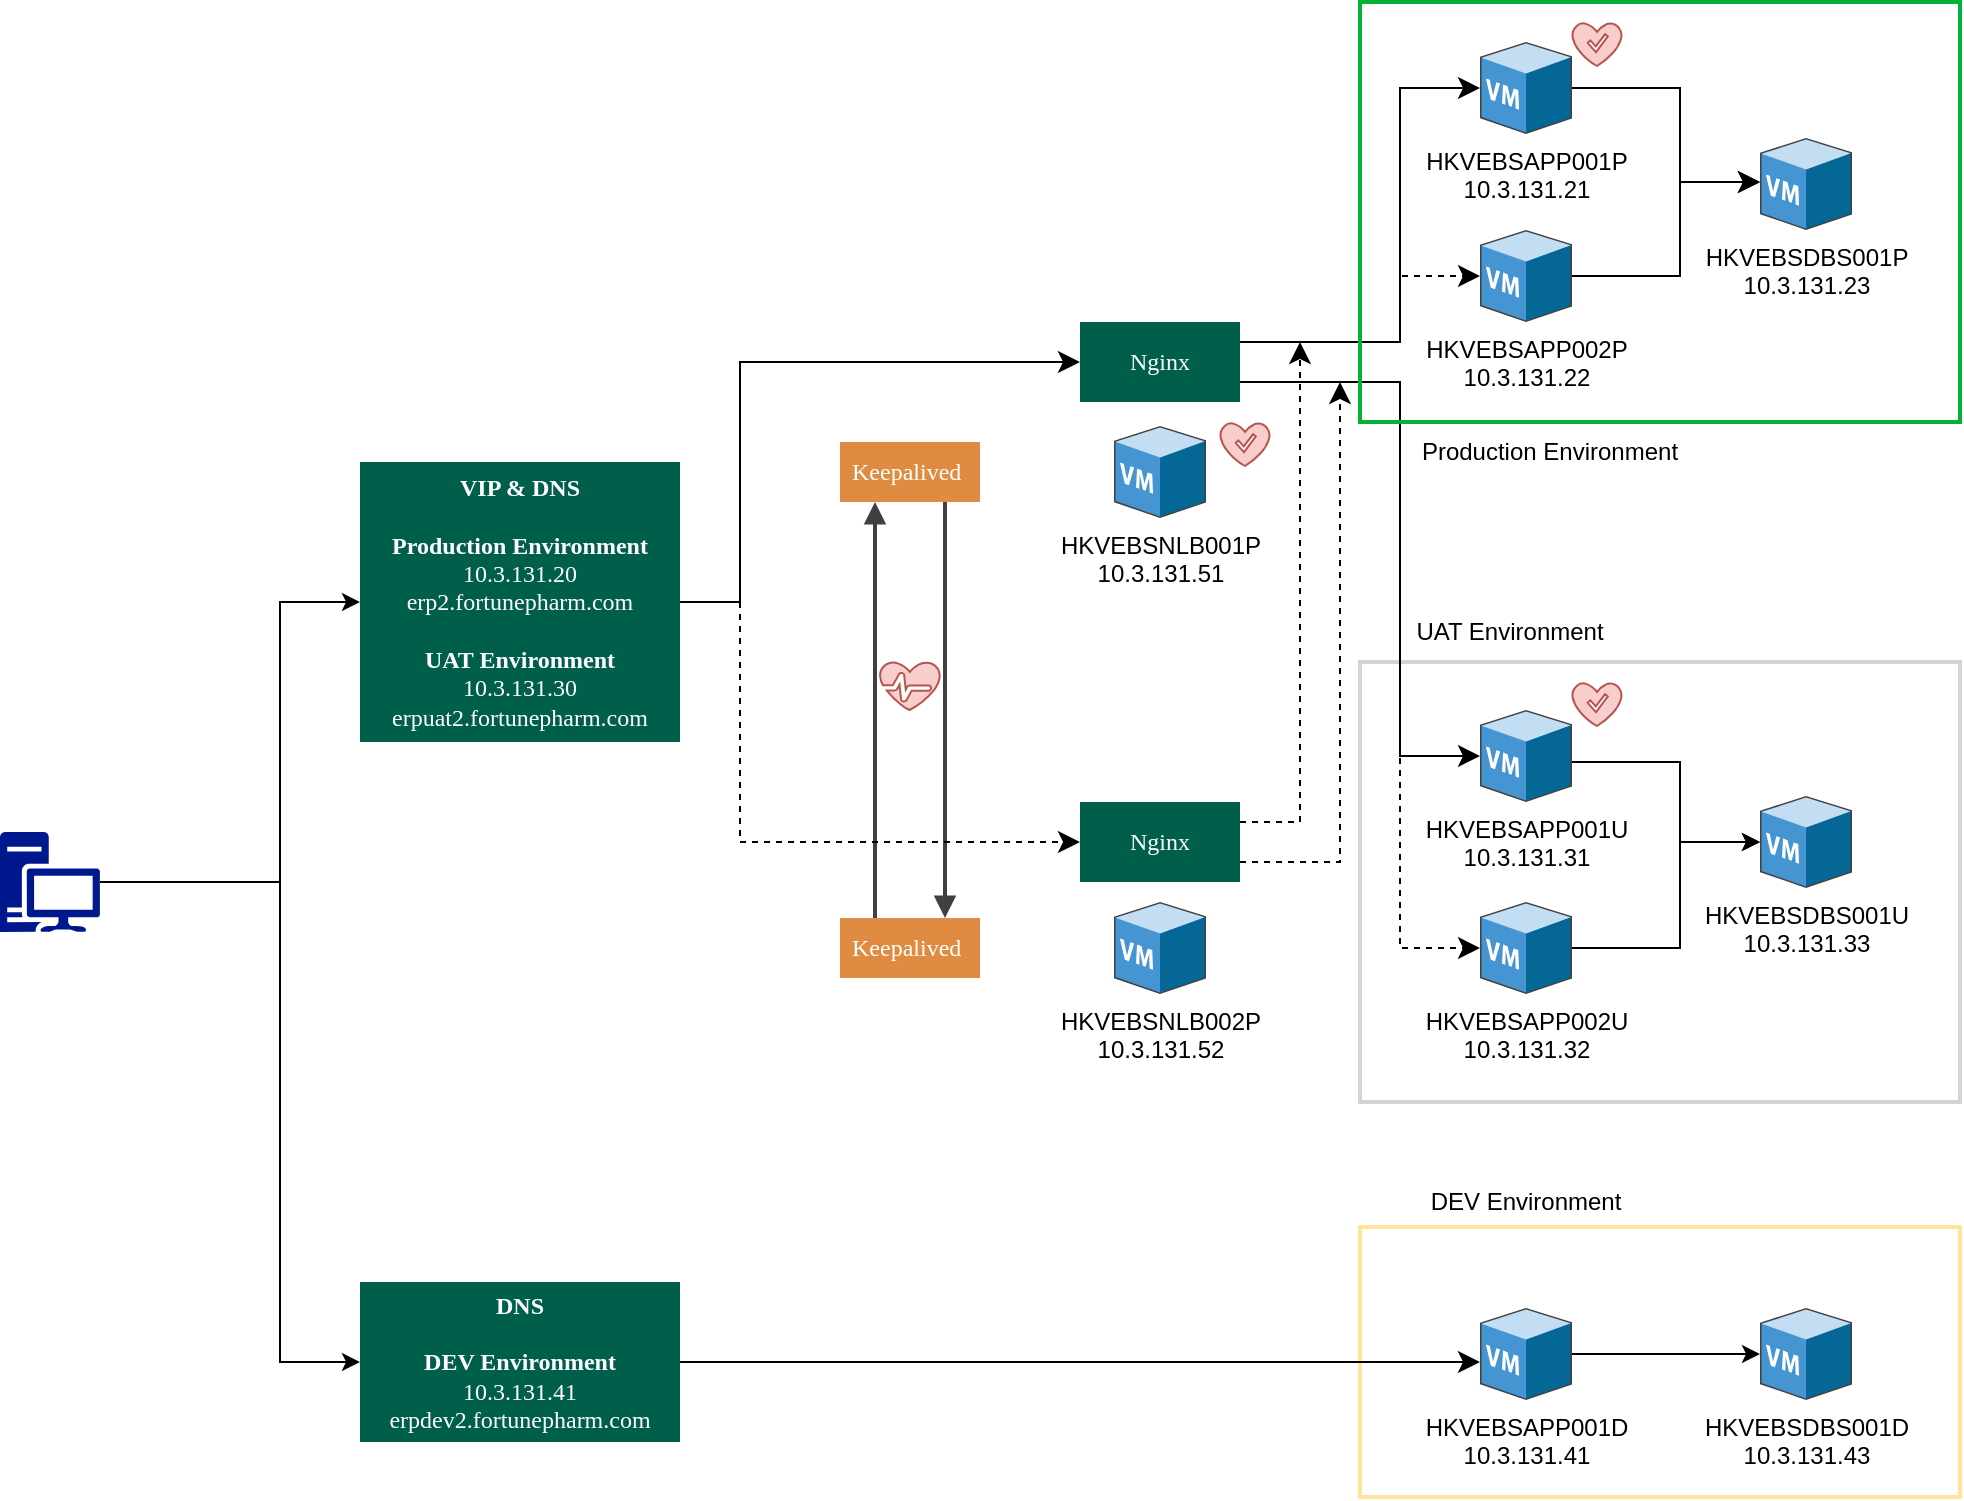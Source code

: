 <mxfile version="27.1.5">
  <diagram name="Page-1" id="8VxB4BbqgODA6P-S_9Hg">
    <mxGraphModel dx="1251" dy="660" grid="1" gridSize="10" guides="1" tooltips="1" connect="1" arrows="1" fold="1" page="1" pageScale="1" pageWidth="1169" pageHeight="827" math="0" shadow="0">
      <root>
        <mxCell id="0" />
        <mxCell id="1" parent="0" />
        <mxCell id="eBox8F9J_3k4DlokBTBl-56" value="" style="rounded=0;whiteSpace=wrap;html=1;strokeWidth=2;strokeColor=#FFE599;fillColor=none;" parent="1" vertex="1">
          <mxGeometry x="780" y="652.5" width="300" height="135" as="geometry" />
        </mxCell>
        <mxCell id="eBox8F9J_3k4DlokBTBl-44" value="" style="rounded=0;whiteSpace=wrap;html=1;fillColor=none;strokeColor=#d3d3d3;strokeWidth=2;" parent="1" vertex="1">
          <mxGeometry x="780" y="370" width="300" height="220" as="geometry" />
        </mxCell>
        <mxCell id="eBox8F9J_3k4DlokBTBl-2" value="&lt;div style=&quot;&quot;&gt;&lt;span style=&quot;background-color: transparent; color: light-dark(rgb(255, 255, 255), rgb(18, 18, 18));&quot;&gt;&lt;b&gt;VIP &amp;amp; DNS&lt;br&gt;&lt;br&gt;Production Environment&lt;/b&gt;&lt;/span&gt;&lt;/div&gt;&lt;div style=&quot;&quot;&gt;&lt;span style=&quot;background-color: transparent; color: light-dark(rgb(255, 255, 255), rgb(18, 18, 18));&quot;&gt;10.3.131.20&lt;/span&gt;&lt;/div&gt;&lt;div&gt;erp2.fortunepharm.com&lt;br&gt;&lt;br&gt;&lt;/div&gt;&lt;div&gt;&lt;div&gt;&lt;span style=&quot;background-color: transparent; color: light-dark(rgb(255, 255, 255), rgb(18, 18, 18));&quot;&gt;&lt;b&gt;UAT Environment&lt;/b&gt;&lt;/span&gt;&lt;/div&gt;&lt;div&gt;10.3.131.30&lt;br&gt;erpuat2.fortunepharm.com&lt;/div&gt;&lt;/div&gt;" style="align=center;verticalAlign=middle;fontFamily=Tahoma;fillColor=#005f4b;strokeColor=none;fontColor=#ffffff;strokeWidth=2;html=1;whiteSpace=wrap;spacing=6;fontStyle=0" parent="1" vertex="1">
          <mxGeometry x="280" y="270" width="160" height="140" as="geometry" />
        </mxCell>
        <mxCell id="eBox8F9J_3k4DlokBTBl-4" value="Keepalived" style="align=left;verticalAlign=middle;fontFamily=Tahoma;fillColor=#df8c42;strokeColor=none;fontColor=#ffffff;strokeWidth=2;html=1;whiteSpace=wrap;spacing=6;fontStyle=0" parent="1" vertex="1">
          <mxGeometry x="520" y="260" width="70" height="30" as="geometry" />
        </mxCell>
        <mxCell id="eBox8F9J_3k4DlokBTBl-5" value="Keepalived" style="align=left;verticalAlign=middle;fontFamily=Tahoma;fillColor=#df8c42;strokeColor=none;fontColor=#ffffff;strokeWidth=2;html=1;whiteSpace=wrap;spacing=6;fontStyle=0" parent="1" vertex="1">
          <mxGeometry x="520" y="498" width="70" height="30" as="geometry" />
        </mxCell>
        <mxCell id="eBox8F9J_3k4DlokBTBl-6" value="&lt;div&gt;&lt;span style=&quot;background-color: transparent; color: light-dark(rgb(0, 0, 0), rgb(255, 255, 255));&quot;&gt;HKVEBSNLB001P&lt;/span&gt;&lt;/div&gt;&lt;div&gt;&lt;span style=&quot;background-color: transparent; color: light-dark(rgb(0, 0, 0), rgb(255, 255, 255));&quot;&gt;10.3.131.51&lt;/span&gt;&lt;/div&gt;" style="sketch=0;shadow=0;dashed=0;html=1;labelPosition=center;verticalLabelPosition=bottom;verticalAlign=top;align=center;outlineConnect=0;shape=mxgraph.veeam.3d.virtual_machine;" parent="1" vertex="1">
          <mxGeometry x="657" y="252" width="46" height="46" as="geometry" />
        </mxCell>
        <mxCell id="eBox8F9J_3k4DlokBTBl-7" value="&lt;div&gt;&lt;span style=&quot;background-color: transparent; color: light-dark(rgb(0, 0, 0), rgb(255, 255, 255));&quot;&gt;HKVEBSNLB002P&lt;/span&gt;&lt;/div&gt;&lt;div&gt;&lt;span style=&quot;background-color: transparent; color: light-dark(rgb(0, 0, 0), rgb(255, 255, 255));&quot;&gt;10.3.131.52&lt;/span&gt;&lt;/div&gt;" style="sketch=0;shadow=0;dashed=0;html=1;labelPosition=center;verticalLabelPosition=bottom;verticalAlign=top;align=center;outlineConnect=0;shape=mxgraph.veeam.3d.virtual_machine;" parent="1" vertex="1">
          <mxGeometry x="657" y="490" width="46" height="46" as="geometry" />
        </mxCell>
        <mxCell id="eBox8F9J_3k4DlokBTBl-8" value="" style="edgeStyle=none;rounded=0;html=1;entryX=0.25;entryY=1;jettySize=auto;orthogonalLoop=1;strokeColor=#404040;strokeWidth=2;fontColor=#000000;jumpStyle=none;endArrow=block;endFill=1;startArrow=none;exitX=0.25;exitY=0;exitDx=0;exitDy=0;entryDx=0;entryDy=0;" parent="1" source="eBox8F9J_3k4DlokBTBl-5" target="eBox8F9J_3k4DlokBTBl-4" edge="1">
          <mxGeometry width="100" relative="1" as="geometry">
            <mxPoint x="240" y="430" as="sourcePoint" />
            <mxPoint x="340" y="430" as="targetPoint" />
          </mxGeometry>
        </mxCell>
        <mxCell id="eBox8F9J_3k4DlokBTBl-9" value="" style="edgeStyle=none;rounded=0;html=1;entryX=0.75;entryY=0;jettySize=auto;orthogonalLoop=1;strokeColor=#404040;strokeWidth=2;fontColor=#000000;jumpStyle=none;endArrow=block;endFill=1;startArrow=none;exitX=0.75;exitY=1;exitDx=0;exitDy=0;entryDx=0;entryDy=0;" parent="1" source="eBox8F9J_3k4DlokBTBl-4" target="eBox8F9J_3k4DlokBTBl-5" edge="1">
          <mxGeometry width="100" relative="1" as="geometry">
            <mxPoint x="550" y="390" as="sourcePoint" />
            <mxPoint x="550" y="310" as="targetPoint" />
          </mxGeometry>
        </mxCell>
        <mxCell id="eBox8F9J_3k4DlokBTBl-10" value="" style="verticalLabelPosition=bottom;html=1;verticalAlign=top;align=center;strokeColor=#b85450;fillColor=#f8cecc;shape=mxgraph.azure.health_monitoring;" parent="1" vertex="1">
          <mxGeometry x="540" y="370" width="30" height="24" as="geometry" />
        </mxCell>
        <mxCell id="eBox8F9J_3k4DlokBTBl-13" value="" style="endArrow=classic;html=1;rounded=0;exitX=1;exitY=0.5;exitDx=0;exitDy=0;exitPerimeter=0;entryX=0;entryY=0.5;entryDx=0;entryDy=0;" parent="1" source="eBox8F9J_3k4DlokBTBl-63" target="eBox8F9J_3k4DlokBTBl-2" edge="1">
          <mxGeometry width="50" height="50" relative="1" as="geometry">
            <mxPoint x="220" y="340" as="sourcePoint" />
            <mxPoint x="560" y="380" as="targetPoint" />
            <Array as="points">
              <mxPoint x="240" y="480" />
              <mxPoint x="240" y="340" />
            </Array>
          </mxGeometry>
        </mxCell>
        <mxCell id="eBox8F9J_3k4DlokBTBl-15" value="" style="edgeStyle=elbowEdgeStyle;elbow=horizontal;endArrow=classic;html=1;curved=0;rounded=0;endSize=8;startSize=8;entryX=0;entryY=0.5;entryDx=0;entryDy=0;" parent="1" target="eBox8F9J_3k4DlokBTBl-17" edge="1">
          <mxGeometry width="50" height="50" relative="1" as="geometry">
            <mxPoint x="440" y="340" as="sourcePoint" />
            <mxPoint x="600" y="220" as="targetPoint" />
            <Array as="points">
              <mxPoint x="470" y="270" />
            </Array>
          </mxGeometry>
        </mxCell>
        <mxCell id="eBox8F9J_3k4DlokBTBl-17" value="&lt;div style=&quot;&quot;&gt;Nginx&lt;/div&gt;" style="align=center;verticalAlign=middle;fontFamily=Tahoma;fillColor=#005f4b;strokeColor=none;fontColor=#ffffff;strokeWidth=2;html=1;whiteSpace=wrap;spacing=6;fontStyle=0" parent="1" vertex="1">
          <mxGeometry x="640" y="200" width="80" height="40" as="geometry" />
        </mxCell>
        <mxCell id="eBox8F9J_3k4DlokBTBl-21" value="" style="edgeStyle=elbowEdgeStyle;elbow=horizontal;endArrow=classic;html=1;curved=0;rounded=0;endSize=8;startSize=8;entryX=0;entryY=0.5;entryDx=0;entryDy=0;exitX=1;exitY=0.5;exitDx=0;exitDy=0;dashed=1;" parent="1" source="eBox8F9J_3k4DlokBTBl-2" target="eBox8F9J_3k4DlokBTBl-22" edge="1">
          <mxGeometry width="50" height="50" relative="1" as="geometry">
            <mxPoint x="440" y="580" as="sourcePoint" />
            <mxPoint x="600" y="460" as="targetPoint" />
            <Array as="points">
              <mxPoint x="470" y="400" />
            </Array>
          </mxGeometry>
        </mxCell>
        <mxCell id="eBox8F9J_3k4DlokBTBl-22" value="&lt;div style=&quot;&quot;&gt;Nginx&lt;/div&gt;" style="align=center;verticalAlign=middle;fontFamily=Tahoma;fillColor=#005f4b;strokeColor=none;fontColor=#ffffff;strokeWidth=2;html=1;whiteSpace=wrap;spacing=6;fontStyle=0;dashed=1;" parent="1" vertex="1">
          <mxGeometry x="640" y="440" width="80" height="40" as="geometry" />
        </mxCell>
        <mxCell id="eBox8F9J_3k4DlokBTBl-24" value="&lt;div&gt;HKVEBSAPP001P&lt;/div&gt;&lt;div&gt;10.3.131.21&lt;/div&gt;" style="sketch=0;shadow=0;dashed=0;html=1;labelPosition=center;verticalLabelPosition=bottom;verticalAlign=top;align=center;outlineConnect=0;shape=mxgraph.veeam.3d.virtual_machine;" parent="1" vertex="1">
          <mxGeometry x="840" y="60" width="46" height="46" as="geometry" />
        </mxCell>
        <mxCell id="eBox8F9J_3k4DlokBTBl-25" value="&lt;div&gt;HKVEBSAPP002P&lt;/div&gt;&lt;div&gt;10.3.131.22&lt;/div&gt;" style="sketch=0;shadow=0;dashed=0;html=1;labelPosition=center;verticalLabelPosition=bottom;verticalAlign=top;align=center;outlineConnect=0;shape=mxgraph.veeam.3d.virtual_machine;" parent="1" vertex="1">
          <mxGeometry x="840" y="154" width="46" height="46" as="geometry" />
        </mxCell>
        <mxCell id="eBox8F9J_3k4DlokBTBl-39" value="" style="edgeStyle=orthogonalEdgeStyle;rounded=0;orthogonalLoop=1;jettySize=auto;html=1;" parent="1" source="eBox8F9J_3k4DlokBTBl-26" target="eBox8F9J_3k4DlokBTBl-34" edge="1">
          <mxGeometry relative="1" as="geometry">
            <Array as="points">
              <mxPoint x="940" y="420" />
              <mxPoint x="940" y="460" />
            </Array>
          </mxGeometry>
        </mxCell>
        <mxCell id="eBox8F9J_3k4DlokBTBl-26" value="&lt;div&gt;HKVEBSAPP001U&lt;/div&gt;&lt;div&gt;10.3.131.31&lt;/div&gt;" style="sketch=0;shadow=0;dashed=0;html=1;labelPosition=center;verticalLabelPosition=bottom;verticalAlign=top;align=center;outlineConnect=0;shape=mxgraph.veeam.3d.virtual_machine;" parent="1" vertex="1">
          <mxGeometry x="840" y="394" width="46" height="46" as="geometry" />
        </mxCell>
        <mxCell id="eBox8F9J_3k4DlokBTBl-38" value="" style="edgeStyle=orthogonalEdgeStyle;rounded=0;orthogonalLoop=1;jettySize=auto;html=1;" parent="1" source="eBox8F9J_3k4DlokBTBl-27" target="eBox8F9J_3k4DlokBTBl-34" edge="1">
          <mxGeometry relative="1" as="geometry">
            <Array as="points">
              <mxPoint x="940" y="513" />
              <mxPoint x="940" y="460" />
            </Array>
          </mxGeometry>
        </mxCell>
        <mxCell id="eBox8F9J_3k4DlokBTBl-27" value="&lt;div&gt;HKVEBSAPP002U&lt;/div&gt;&lt;div&gt;10.3.131.32&lt;/div&gt;" style="sketch=0;shadow=0;dashed=0;html=1;labelPosition=center;verticalLabelPosition=bottom;verticalAlign=top;align=center;outlineConnect=0;shape=mxgraph.veeam.3d.virtual_machine;" parent="1" vertex="1">
          <mxGeometry x="840" y="490" width="46" height="46" as="geometry" />
        </mxCell>
        <mxCell id="eBox8F9J_3k4DlokBTBl-28" value="" style="edgeStyle=elbowEdgeStyle;elbow=horizontal;endArrow=classic;html=1;curved=0;rounded=0;endSize=8;startSize=8;" parent="1" target="eBox8F9J_3k4DlokBTBl-24" edge="1">
          <mxGeometry width="50" height="50" relative="1" as="geometry">
            <mxPoint x="720" y="210" as="sourcePoint" />
            <mxPoint x="780" y="220" as="targetPoint" />
            <Array as="points">
              <mxPoint x="800" y="190" />
            </Array>
          </mxGeometry>
        </mxCell>
        <mxCell id="eBox8F9J_3k4DlokBTBl-29" value="" style="edgeStyle=elbowEdgeStyle;elbow=horizontal;endArrow=classic;html=1;curved=0;rounded=0;endSize=8;startSize=8;exitX=1;exitY=0.25;exitDx=0;exitDy=0;dashed=1;" parent="1" source="eBox8F9J_3k4DlokBTBl-17" target="eBox8F9J_3k4DlokBTBl-25" edge="1">
          <mxGeometry width="50" height="50" relative="1" as="geometry">
            <mxPoint x="720" y="220" as="sourcePoint" />
            <mxPoint x="1150" y="210" as="targetPoint" />
            <Array as="points">
              <mxPoint x="800" y="240" />
            </Array>
          </mxGeometry>
        </mxCell>
        <mxCell id="eBox8F9J_3k4DlokBTBl-31" value="" style="edgeStyle=elbowEdgeStyle;elbow=horizontal;endArrow=classic;html=1;curved=0;rounded=0;endSize=8;startSize=8;exitX=1;exitY=0.75;exitDx=0;exitDy=0;" parent="1" source="eBox8F9J_3k4DlokBTBl-17" target="eBox8F9J_3k4DlokBTBl-26" edge="1">
          <mxGeometry width="50" height="50" relative="1" as="geometry">
            <mxPoint x="810" y="270" as="sourcePoint" />
            <mxPoint x="930" y="335" as="targetPoint" />
            <Array as="points">
              <mxPoint x="800" y="320" />
            </Array>
          </mxGeometry>
        </mxCell>
        <mxCell id="eBox8F9J_3k4DlokBTBl-32" value="" style="edgeStyle=elbowEdgeStyle;elbow=horizontal;endArrow=classic;html=1;curved=0;rounded=0;endSize=8;startSize=8;dashed=1;" parent="1" target="eBox8F9J_3k4DlokBTBl-27" edge="1">
          <mxGeometry width="50" height="50" relative="1" as="geometry">
            <mxPoint x="730" y="230" as="sourcePoint" />
            <mxPoint x="1100" y="415" as="targetPoint" />
            <Array as="points">
              <mxPoint x="800" y="370" />
            </Array>
          </mxGeometry>
        </mxCell>
        <mxCell id="eBox8F9J_3k4DlokBTBl-33" value="&lt;div&gt;HKVEBSDBS001P&lt;/div&gt;&lt;div&gt;10.3.131.23&lt;/div&gt;" style="sketch=0;shadow=0;dashed=0;html=1;labelPosition=center;verticalLabelPosition=bottom;verticalAlign=top;align=center;outlineConnect=0;shape=mxgraph.veeam.3d.virtual_machine;" parent="1" vertex="1">
          <mxGeometry x="980" y="108" width="46" height="46" as="geometry" />
        </mxCell>
        <mxCell id="eBox8F9J_3k4DlokBTBl-34" value="&lt;div&gt;HKVEBSDBS001U&lt;/div&gt;&lt;div&gt;10.3.131.33&lt;/div&gt;" style="sketch=0;shadow=0;dashed=0;html=1;labelPosition=center;verticalLabelPosition=bottom;verticalAlign=top;align=center;outlineConnect=0;shape=mxgraph.veeam.3d.virtual_machine;" parent="1" vertex="1">
          <mxGeometry x="980" y="437" width="46" height="46" as="geometry" />
        </mxCell>
        <mxCell id="eBox8F9J_3k4DlokBTBl-35" value="" style="edgeStyle=elbowEdgeStyle;elbow=horizontal;endArrow=classic;html=1;curved=0;rounded=0;endSize=8;startSize=8;" parent="1" source="eBox8F9J_3k4DlokBTBl-24" target="eBox8F9J_3k4DlokBTBl-33" edge="1">
          <mxGeometry width="50" height="50" relative="1" as="geometry">
            <mxPoint x="820" y="203" as="sourcePoint" />
            <mxPoint x="970" y="130" as="targetPoint" />
            <Array as="points">
              <mxPoint x="940" y="130" />
            </Array>
          </mxGeometry>
        </mxCell>
        <mxCell id="eBox8F9J_3k4DlokBTBl-36" value="" style="edgeStyle=elbowEdgeStyle;elbow=horizontal;endArrow=classic;html=1;curved=0;rounded=0;endSize=8;startSize=8;" parent="1" source="eBox8F9J_3k4DlokBTBl-25" edge="1">
          <mxGeometry width="50" height="50" relative="1" as="geometry">
            <mxPoint x="1030" y="263" as="sourcePoint" />
            <mxPoint x="980" y="130" as="targetPoint" />
            <Array as="points">
              <mxPoint x="940" y="150" />
            </Array>
          </mxGeometry>
        </mxCell>
        <mxCell id="eBox8F9J_3k4DlokBTBl-43" value="" style="rounded=0;whiteSpace=wrap;html=1;fillColor=none;strokeColor=#00B336;strokeWidth=2;" parent="1" vertex="1">
          <mxGeometry x="780" y="40" width="300" height="210" as="geometry" />
        </mxCell>
        <mxCell id="eBox8F9J_3k4DlokBTBl-41" value="" style="edgeStyle=elbowEdgeStyle;elbow=horizontal;endArrow=classic;html=1;curved=0;rounded=0;endSize=8;startSize=8;exitX=1;exitY=0.5;exitDx=0;exitDy=0;dashed=1;" parent="1" edge="1">
          <mxGeometry width="50" height="50" relative="1" as="geometry">
            <mxPoint x="720" y="450" as="sourcePoint" />
            <mxPoint x="750" y="210" as="targetPoint" />
            <Array as="points">
              <mxPoint x="750" y="430" />
            </Array>
          </mxGeometry>
        </mxCell>
        <mxCell id="eBox8F9J_3k4DlokBTBl-42" value="" style="edgeStyle=elbowEdgeStyle;elbow=horizontal;endArrow=classic;html=1;curved=0;rounded=0;endSize=8;startSize=8;exitX=1;exitY=0.75;exitDx=0;exitDy=0;dashed=1;" parent="1" source="eBox8F9J_3k4DlokBTBl-22" edge="1">
          <mxGeometry width="50" height="50" relative="1" as="geometry">
            <mxPoint x="990" y="660" as="sourcePoint" />
            <mxPoint x="770" y="230" as="targetPoint" />
            <Array as="points">
              <mxPoint x="770" y="330" />
            </Array>
          </mxGeometry>
        </mxCell>
        <mxCell id="eBox8F9J_3k4DlokBTBl-46" value="Production Environment" style="text;html=1;align=center;verticalAlign=middle;whiteSpace=wrap;rounded=0;" parent="1" vertex="1">
          <mxGeometry x="800" y="250" width="150" height="30" as="geometry" />
        </mxCell>
        <mxCell id="eBox8F9J_3k4DlokBTBl-47" value="UAT Environment" style="text;html=1;align=center;verticalAlign=middle;whiteSpace=wrap;rounded=0;" parent="1" vertex="1">
          <mxGeometry x="780" y="340" width="150" height="30" as="geometry" />
        </mxCell>
        <mxCell id="eBox8F9J_3k4DlokBTBl-49" value="" style="verticalLabelPosition=bottom;html=1;verticalAlign=top;align=center;strokeColor=#b85450;fillColor=#f8cecc;shape=mxgraph.azure.healthy;" parent="1" vertex="1">
          <mxGeometry x="886" y="50" width="25" height="22" as="geometry" />
        </mxCell>
        <mxCell id="eBox8F9J_3k4DlokBTBl-50" value="" style="verticalLabelPosition=bottom;html=1;verticalAlign=top;align=center;strokeColor=#b85450;fillColor=#f8cecc;shape=mxgraph.azure.healthy;" parent="1" vertex="1">
          <mxGeometry x="886" y="380" width="25" height="22" as="geometry" />
        </mxCell>
        <mxCell id="eBox8F9J_3k4DlokBTBl-51" value="" style="verticalLabelPosition=bottom;html=1;verticalAlign=top;align=center;strokeColor=#b85450;fillColor=#f8cecc;shape=mxgraph.azure.healthy;" parent="1" vertex="1">
          <mxGeometry x="710" y="250" width="25" height="22" as="geometry" />
        </mxCell>
        <mxCell id="eBox8F9J_3k4DlokBTBl-57" value="DEV Environment" style="text;html=1;align=center;verticalAlign=middle;whiteSpace=wrap;rounded=0;" parent="1" vertex="1">
          <mxGeometry x="788" y="625" width="150" height="30" as="geometry" />
        </mxCell>
        <mxCell id="eBox8F9J_3k4DlokBTBl-58" value="&lt;div&gt;HKVEBSAPP001D&lt;/div&gt;&lt;div&gt;10.3.131.41&lt;/div&gt;" style="sketch=0;shadow=0;dashed=0;html=1;labelPosition=center;verticalLabelPosition=bottom;verticalAlign=top;align=center;outlineConnect=0;shape=mxgraph.veeam.3d.virtual_machine;" parent="1" vertex="1">
          <mxGeometry x="840" y="693" width="46" height="46" as="geometry" />
        </mxCell>
        <mxCell id="eBox8F9J_3k4DlokBTBl-59" value="&lt;div&gt;HKVEBSDBS001D&lt;/div&gt;&lt;div&gt;10.3.131.4&lt;span style=&quot;background-color: transparent; color: light-dark(rgb(0, 0, 0), rgb(255, 255, 255));&quot;&gt;3&lt;/span&gt;&lt;/div&gt;" style="sketch=0;shadow=0;dashed=0;html=1;labelPosition=center;verticalLabelPosition=bottom;verticalAlign=top;align=center;outlineConnect=0;shape=mxgraph.veeam.3d.virtual_machine;" parent="1" vertex="1">
          <mxGeometry x="980" y="693" width="46" height="46" as="geometry" />
        </mxCell>
        <mxCell id="eBox8F9J_3k4DlokBTBl-60" value="" style="edgeStyle=orthogonalEdgeStyle;rounded=0;orthogonalLoop=1;jettySize=auto;html=1;" parent="1" source="eBox8F9J_3k4DlokBTBl-58" target="eBox8F9J_3k4DlokBTBl-59" edge="1">
          <mxGeometry relative="1" as="geometry">
            <mxPoint x="1110" y="550" as="sourcePoint" />
            <mxPoint x="1034" y="490" as="targetPoint" />
            <Array as="points">
              <mxPoint x="940" y="716" />
              <mxPoint x="940" y="716" />
            </Array>
          </mxGeometry>
        </mxCell>
        <mxCell id="eBox8F9J_3k4DlokBTBl-61" value="&lt;div style=&quot;&quot;&gt;&lt;span style=&quot;background-color: transparent; color: light-dark(rgb(255, 255, 255), rgb(18, 18, 18));&quot;&gt;&lt;b&gt;DNS&lt;br&gt;&lt;br&gt;DEV Environment&lt;/b&gt;&lt;/span&gt;&lt;/div&gt;&lt;div style=&quot;&quot;&gt;&lt;span style=&quot;background-color: transparent; color: light-dark(rgb(255, 255, 255), rgb(18, 18, 18));&quot;&gt;10.3.131.41&lt;/span&gt;&lt;/div&gt;&lt;div style=&quot;&quot;&gt;&lt;span style=&quot;background-color: transparent; color: light-dark(rgb(255, 255, 255), rgb(18, 18, 18));&quot;&gt;erpdev2.fortunepharm.com&lt;/span&gt;&lt;/div&gt;" style="align=center;verticalAlign=middle;fontFamily=Tahoma;fillColor=#005f4b;strokeColor=none;fontColor=#ffffff;strokeWidth=2;html=1;whiteSpace=wrap;spacing=6;fontStyle=0" parent="1" vertex="1">
          <mxGeometry x="280" y="680" width="160" height="80" as="geometry" />
        </mxCell>
        <mxCell id="eBox8F9J_3k4DlokBTBl-62" value="" style="edgeStyle=elbowEdgeStyle;elbow=horizontal;endArrow=classic;html=1;curved=0;rounded=0;endSize=8;startSize=8;exitX=1;exitY=0.5;exitDx=0;exitDy=0;entryX=0;entryY=0.587;entryDx=0;entryDy=0;entryPerimeter=0;" parent="1" source="eBox8F9J_3k4DlokBTBl-61" target="eBox8F9J_3k4DlokBTBl-58" edge="1">
          <mxGeometry width="50" height="50" relative="1" as="geometry">
            <mxPoint x="520" y="330" as="sourcePoint" />
            <mxPoint x="770" y="720" as="targetPoint" />
            <Array as="points">
              <mxPoint x="600" y="700" />
            </Array>
          </mxGeometry>
        </mxCell>
        <mxCell id="eBox8F9J_3k4DlokBTBl-63" value="" style="sketch=0;aspect=fixed;pointerEvents=1;shadow=0;dashed=0;html=1;strokeColor=none;labelPosition=center;verticalLabelPosition=bottom;verticalAlign=top;align=center;fillColor=#00188D;shape=mxgraph.mscae.enterprise.workstation_client" parent="1" vertex="1">
          <mxGeometry x="100" y="455" width="50" height="50" as="geometry" />
        </mxCell>
        <mxCell id="eBox8F9J_3k4DlokBTBl-64" value="" style="endArrow=classic;html=1;rounded=0;exitX=1;exitY=0.5;exitDx=0;exitDy=0;exitPerimeter=0;" parent="1" source="eBox8F9J_3k4DlokBTBl-63" edge="1">
          <mxGeometry width="50" height="50" relative="1" as="geometry">
            <mxPoint x="515" y="806" as="sourcePoint" />
            <mxPoint x="280" y="720" as="targetPoint" />
            <Array as="points">
              <mxPoint x="240" y="480" />
              <mxPoint x="240" y="720" />
            </Array>
          </mxGeometry>
        </mxCell>
      </root>
    </mxGraphModel>
  </diagram>
</mxfile>
